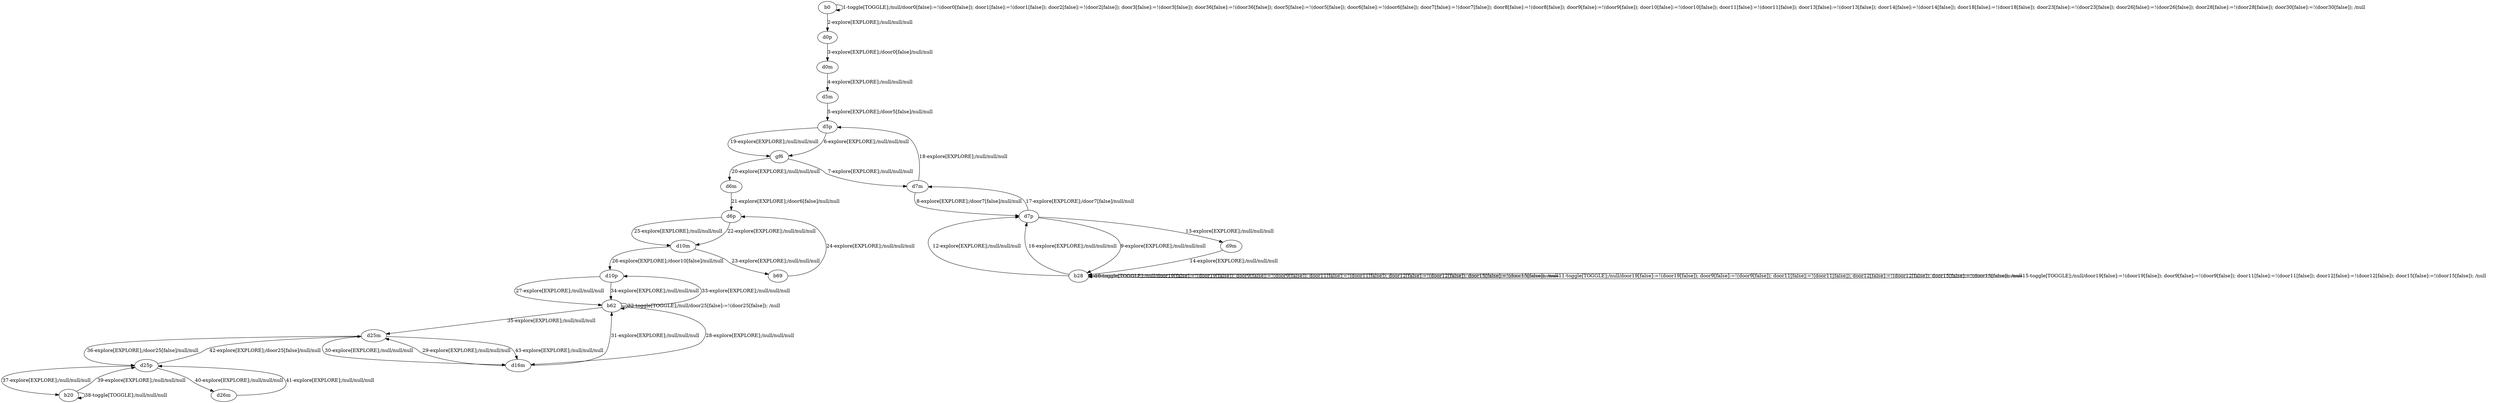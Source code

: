 # Total number of goals covered by this test: 7
# d26m --> d25p
# d25p --> b20
# b20 --> b20
# d25p --> d26m
# d25m --> d25p
# d25p --> d25m
# b20 --> d25p

digraph g {
"b0" -> "b0" [label = "1-toggle[TOGGLE];/null/door0[false]:=!(door0[false]); door1[false]:=!(door1[false]); door2[false]:=!(door2[false]); door3[false]:=!(door3[false]); door36[false]:=!(door36[false]); door5[false]:=!(door5[false]); door6[false]:=!(door6[false]); door7[false]:=!(door7[false]); door8[false]:=!(door8[false]); door9[false]:=!(door9[false]); door10[false]:=!(door10[false]); door11[false]:=!(door11[false]); door13[false]:=!(door13[false]); door14[false]:=!(door14[false]); door18[false]:=!(door18[false]); door23[false]:=!(door23[false]); door26[false]:=!(door26[false]); door28[false]:=!(door28[false]); door30[false]:=!(door30[false]); /null"];
"b0" -> "d0p" [label = "2-explore[EXPLORE];/null/null/null"];
"d0p" -> "d0m" [label = "3-explore[EXPLORE];/door0[false]/null/null"];
"d0m" -> "d5m" [label = "4-explore[EXPLORE];/null/null/null"];
"d5m" -> "d5p" [label = "5-explore[EXPLORE];/door5[false]/null/null"];
"d5p" -> "gf6" [label = "6-explore[EXPLORE];/null/null/null"];
"gf6" -> "d7m" [label = "7-explore[EXPLORE];/null/null/null"];
"d7m" -> "d7p" [label = "8-explore[EXPLORE];/door7[false]/null/null"];
"d7p" -> "b28" [label = "9-explore[EXPLORE];/null/null/null"];
"b28" -> "b28" [label = "10-toggle[TOGGLE];/null/door19[false]:=!(door19[false]); door9[false]:=!(door9[false]); door11[false]:=!(door11[false]); door12[false]:=!(door12[false]); door15[false]:=!(door15[false]); /null"];
"b28" -> "b28" [label = "11-toggle[TOGGLE];/null/door19[false]:=!(door19[false]); door9[false]:=!(door9[false]); door11[false]:=!(door11[false]); door12[false]:=!(door12[false]); door15[false]:=!(door15[false]); /null"];
"b28" -> "d7p" [label = "12-explore[EXPLORE];/null/null/null"];
"d7p" -> "d9m" [label = "13-explore[EXPLORE];/null/null/null"];
"d9m" -> "b28" [label = "14-explore[EXPLORE];/null/null/null"];
"b28" -> "b28" [label = "15-toggle[TOGGLE];/null/door19[false]:=!(door19[false]); door9[false]:=!(door9[false]); door11[false]:=!(door11[false]); door12[false]:=!(door12[false]); door15[false]:=!(door15[false]); /null"];
"b28" -> "d7p" [label = "16-explore[EXPLORE];/null/null/null"];
"d7p" -> "d7m" [label = "17-explore[EXPLORE];/door7[false]/null/null"];
"d7m" -> "d5p" [label = "18-explore[EXPLORE];/null/null/null"];
"d5p" -> "gf6" [label = "19-explore[EXPLORE];/null/null/null"];
"gf6" -> "d6m" [label = "20-explore[EXPLORE];/null/null/null"];
"d6m" -> "d6p" [label = "21-explore[EXPLORE];/door6[false]/null/null"];
"d6p" -> "d10m" [label = "22-explore[EXPLORE];/null/null/null"];
"d10m" -> "b69" [label = "23-explore[EXPLORE];/null/null/null"];
"b69" -> "d6p" [label = "24-explore[EXPLORE];/null/null/null"];
"d6p" -> "d10m" [label = "25-explore[EXPLORE];/null/null/null"];
"d10m" -> "d10p" [label = "26-explore[EXPLORE];/door10[false]/null/null"];
"d10p" -> "b62" [label = "27-explore[EXPLORE];/null/null/null"];
"b62" -> "d16m" [label = "28-explore[EXPLORE];/null/null/null"];
"d16m" -> "d25m" [label = "29-explore[EXPLORE];/null/null/null"];
"d25m" -> "d16m" [label = "30-explore[EXPLORE];/null/null/null"];
"d16m" -> "b62" [label = "31-explore[EXPLORE];/null/null/null"];
"b62" -> "b62" [label = "32-toggle[TOGGLE];/null/door25[false]:=!(door25[false]); /null"];
"b62" -> "d10p" [label = "33-explore[EXPLORE];/null/null/null"];
"d10p" -> "b62" [label = "34-explore[EXPLORE];/null/null/null"];
"b62" -> "d25m" [label = "35-explore[EXPLORE];/null/null/null"];
"d25m" -> "d25p" [label = "36-explore[EXPLORE];/door25[false]/null/null"];
"d25p" -> "b20" [label = "37-explore[EXPLORE];/null/null/null"];
"b20" -> "b20" [label = "38-toggle[TOGGLE];/null/null/null"];
"b20" -> "d25p" [label = "39-explore[EXPLORE];/null/null/null"];
"d25p" -> "d26m" [label = "40-explore[EXPLORE];/null/null/null"];
"d26m" -> "d25p" [label = "41-explore[EXPLORE];/null/null/null"];
"d25p" -> "d25m" [label = "42-explore[EXPLORE];/door25[false]/null/null"];
"d25m" -> "d16m" [label = "43-explore[EXPLORE];/null/null/null"];
}